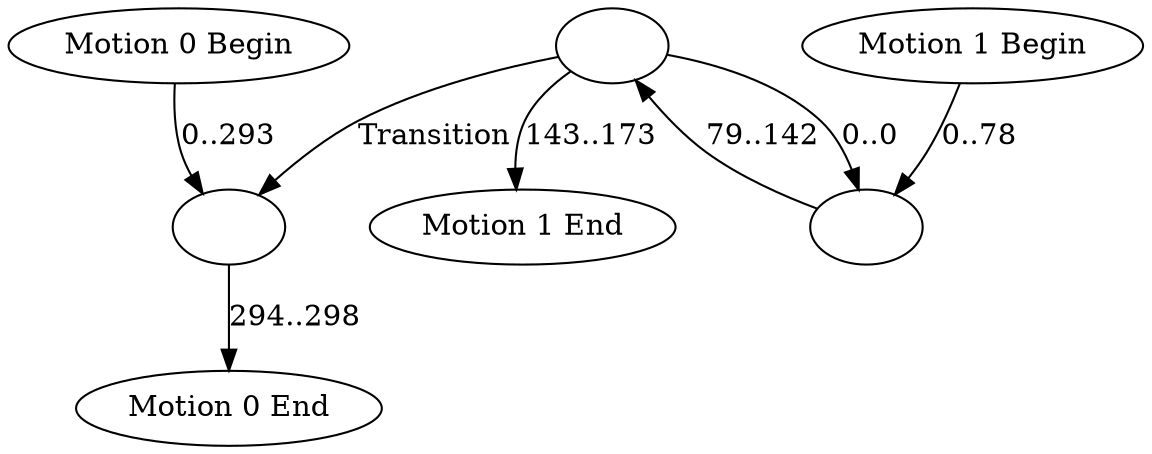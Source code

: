 // Motion Graph
digraph {
	239095568 [label="Motion 0 Begin"]
	239095568 -> 250181040 [label="0..293"]
	250181040 [label=""]
	250181040 -> 239095600 [label="294..298"]
	239095600 [label="Motion 0 End"]
	239095696 [label="Motion 1 Begin"]
	239095696 -> 250180880 [label="0..78"]
	250180880 [label=""]
	250180880 -> 250180752 [label="79..142"]
	250180752 [label=""]
	250180752 -> 250180816 [label="143..173"]
	250180816 [label="Motion 1 End"]
	250180752 -> 250180880 [label="0..0"]
	250180752 -> 250181040 [label=Transition]
}
